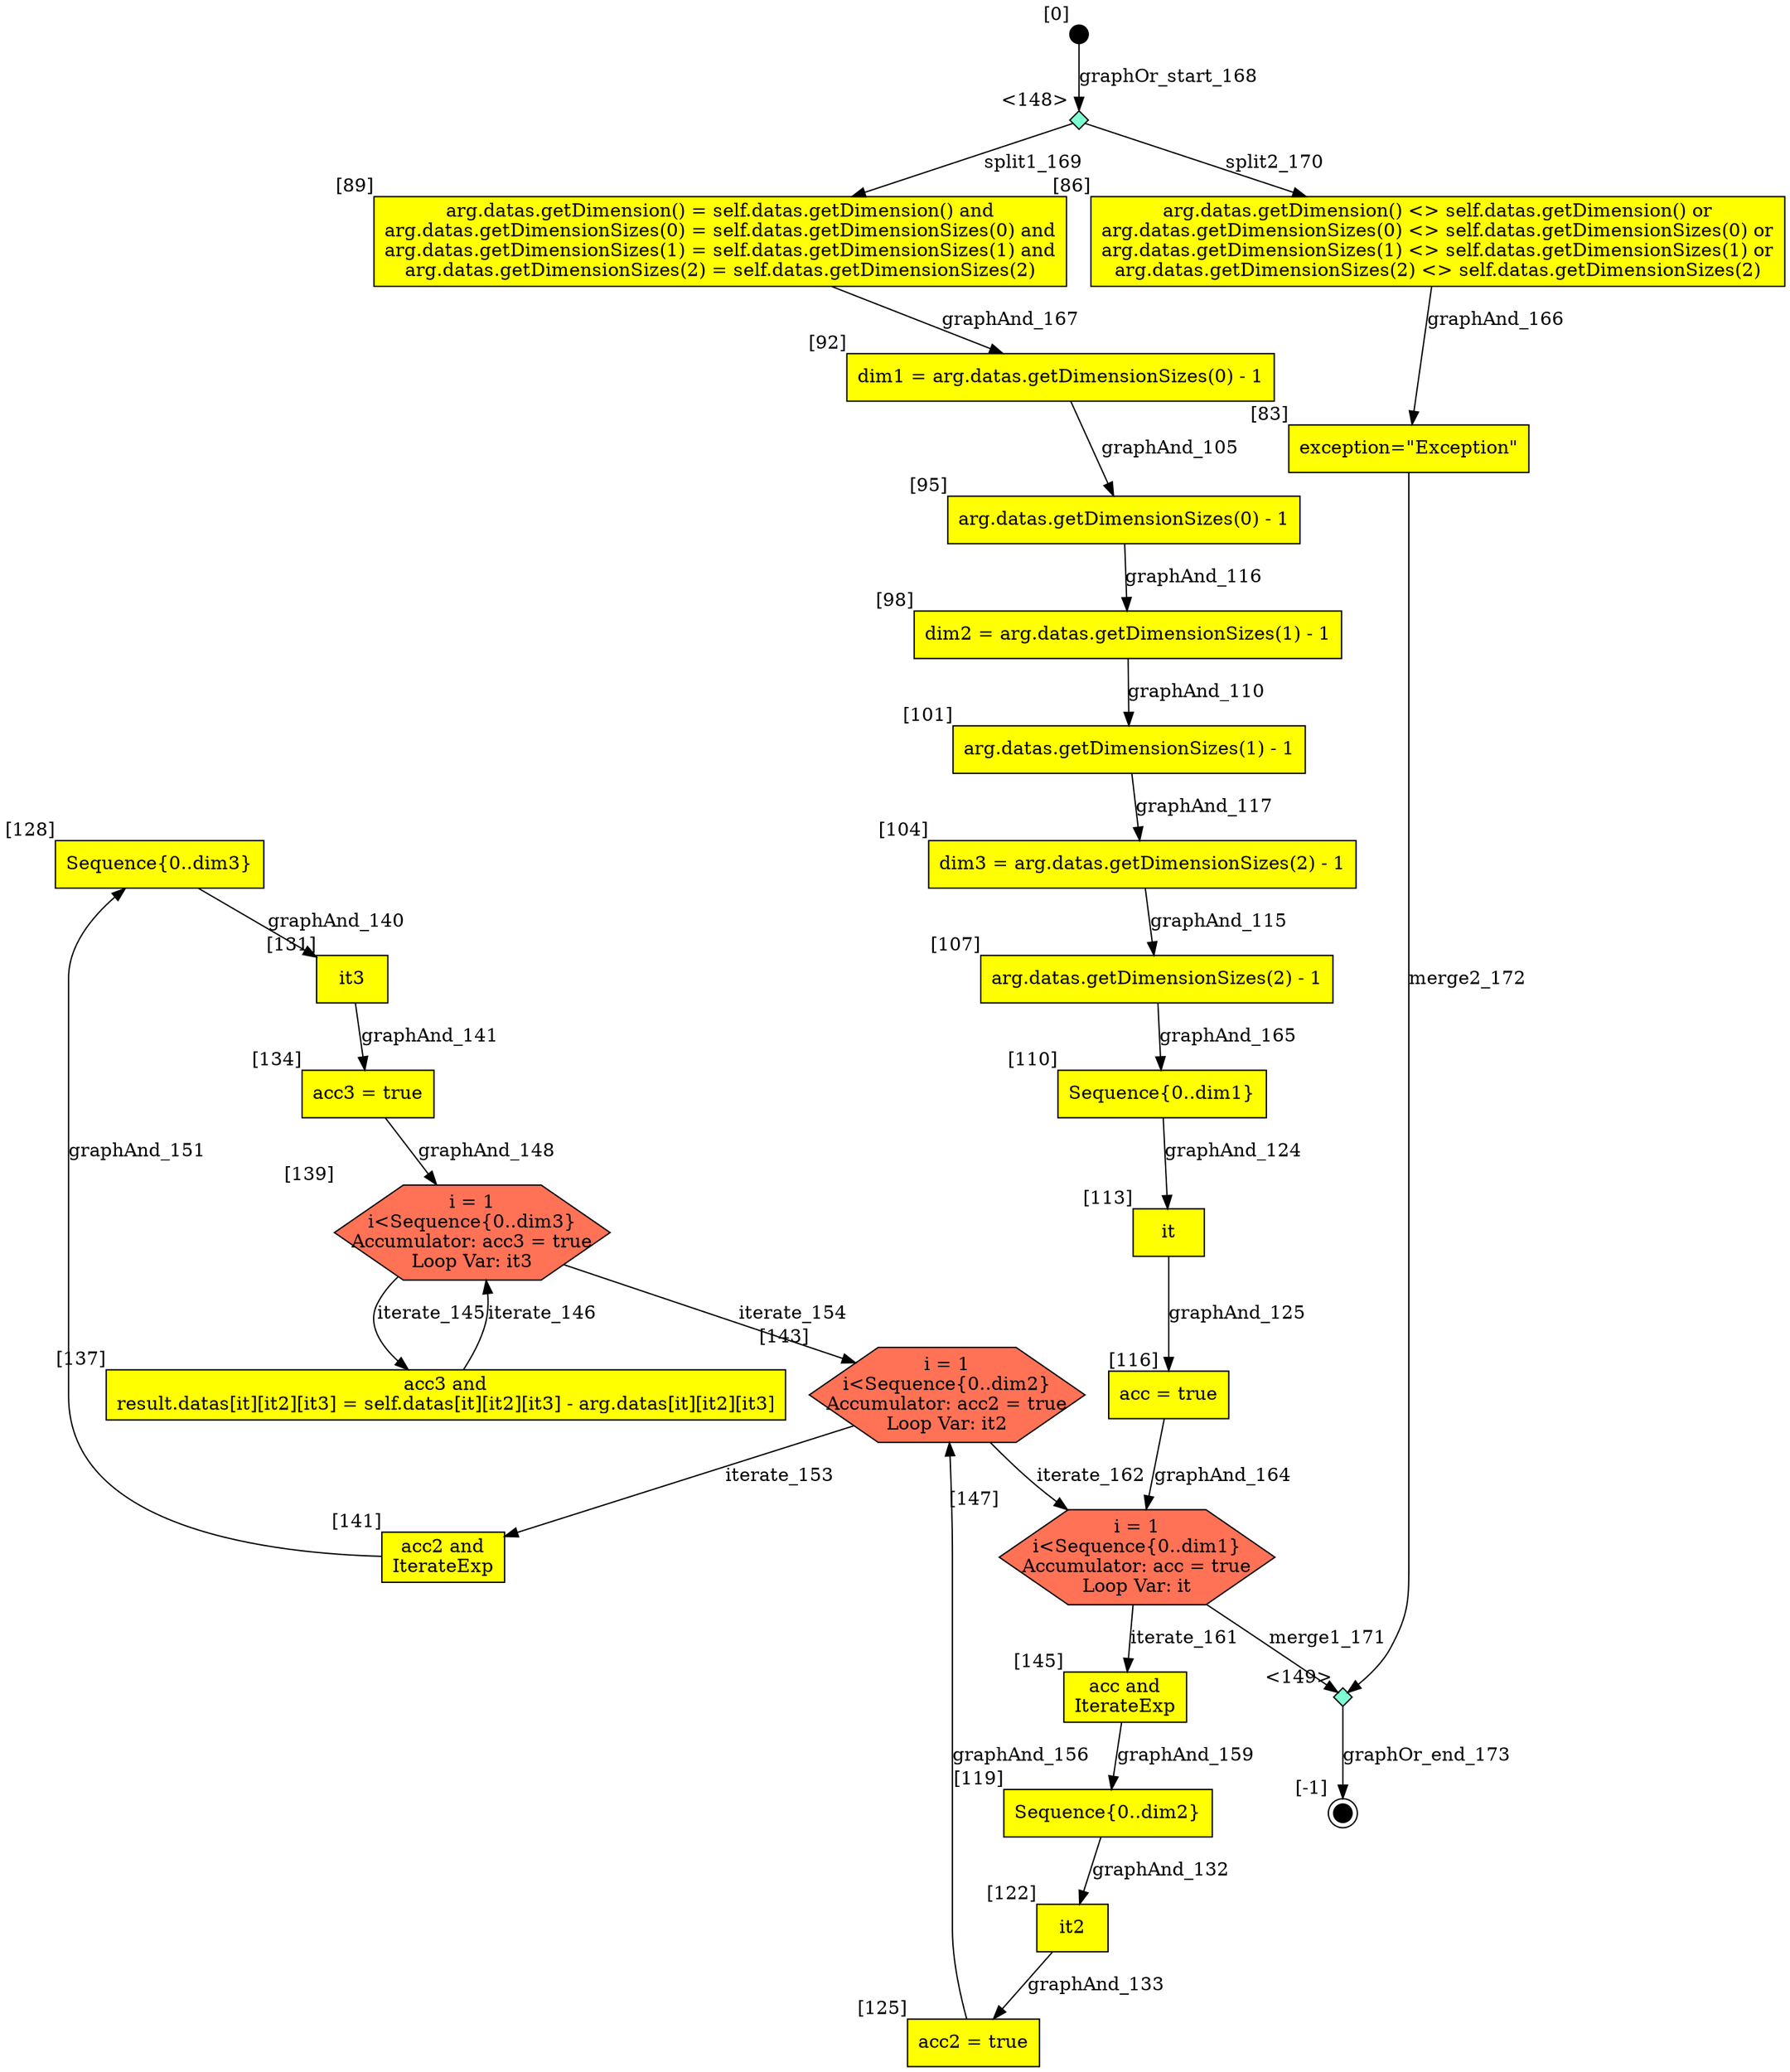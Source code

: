 digraph CLG {
  128 [shape="box", label="Sequence{0..dim3}", style=filled, fillcolor=yellow, xlabel="[128]"];
  131 [shape="box", label="it3", style=filled, fillcolor=yellow, xlabel="[131]"];
  134 [shape="box", label="acc3 = true", style=filled, fillcolor=yellow, xlabel="[134]"];
  137 [shape="box", label="acc3 and
result.datas[it][it2][it3] = self.datas[it][it2][it3] - arg.datas[it][it2][it3]
", style=filled, fillcolor=yellow, xlabel="[137]"];
  139 [shape="hexagon", label="i = 1
i<Sequence{0..dim3}
Accumulator: acc3 = true
Loop Var: it3", style=filled, fillcolor=coral1, fixedsize=true, width=2.9, height=1, xlabel="[139]"];
  141 [shape="box", label="acc2 and
IterateExp
", style=filled, fillcolor=yellow, xlabel="[141]"];
  143 [shape="hexagon", label="i = 1
i<Sequence{0..dim2}
Accumulator: acc2 = true
Loop Var: it2", style=filled, fillcolor=coral1, fixedsize=true, width=2.9, height=1, xlabel="[143]"];
  145 [shape="box", label="acc and
IterateExp
", style=filled, fillcolor=yellow, xlabel="[145]"];
  147 [shape="hexagon", label="i = 1
i<Sequence{0..dim1}
Accumulator: acc = true
Loop Var: it", style=filled, fillcolor=coral1, fixedsize=true, width=2.9, height=1, xlabel="[147]"];
  83 [shape="box", label="exception=\"Exception\"", style=filled, fillcolor=yellow, xlabel="[83]"];
  84 [style=filled, fillcolor=black, shape="doublecircle", label="", fixedsize=true, width=.2, height=.2, xlabel="[-1]"];
  148 [shape="diamond", label="", xlabel="<148>", style=filled, fillcolor=aquamarine, fixedsize=true, width=.2, height=.2];
  149 [shape="diamond", label="", xlabel="<149>", style=filled, fillcolor=aquamarine, fixedsize=true, width=.2, height=.2];
  86 [shape="box", label="arg.datas.getDimension() <> self.datas.getDimension() or
arg.datas.getDimensionSizes(0) <> self.datas.getDimensionSizes(0) or
arg.datas.getDimensionSizes(1) <> self.datas.getDimensionSizes(1) or
arg.datas.getDimensionSizes(2) <> self.datas.getDimensionSizes(2)
", style=filled, fillcolor=yellow, xlabel="[86]"];
  88 [style=filled, fillcolor=black, shape="circle", label="", fixedsize=true, width=.2, height=.2, xlabel="[0]"];
  89 [shape="box", label="arg.datas.getDimension() = self.datas.getDimension() and
arg.datas.getDimensionSizes(0) = self.datas.getDimensionSizes(0) and
arg.datas.getDimensionSizes(1) = self.datas.getDimensionSizes(1) and
arg.datas.getDimensionSizes(2) = self.datas.getDimensionSizes(2)
", style=filled, fillcolor=yellow, xlabel="[89]"];
  92 [shape="box", label="dim1 = arg.datas.getDimensionSizes(0) - 1", style=filled, fillcolor=yellow, xlabel="[92]"];
  95 [shape="box", label="arg.datas.getDimensionSizes(0) - 1", style=filled, fillcolor=yellow, xlabel="[95]"];
  98 [shape="box", label="dim2 = arg.datas.getDimensionSizes(1) - 1", style=filled, fillcolor=yellow, xlabel="[98]"];
  101 [shape="box", label="arg.datas.getDimensionSizes(1) - 1", style=filled, fillcolor=yellow, xlabel="[101]"];
  104 [shape="box", label="dim3 = arg.datas.getDimensionSizes(2) - 1", style=filled, fillcolor=yellow, xlabel="[104]"];
  107 [shape="box", label="arg.datas.getDimensionSizes(2) - 1", style=filled, fillcolor=yellow, xlabel="[107]"];
  110 [shape="box", label="Sequence{0..dim1}", style=filled, fillcolor=yellow, xlabel="[110]"];
  113 [shape="box", label="it", style=filled, fillcolor=yellow, xlabel="[113]"];
  116 [shape="box", label="acc = true", style=filled, fillcolor=yellow, xlabel="[116]"];
  119 [shape="box", label="Sequence{0..dim2}", style=filled, fillcolor=yellow, xlabel="[119]"];
  122 [shape="box", label="it2", style=filled, fillcolor=yellow, xlabel="[122]"];
  125 [shape="box", label="acc2 = true", style=filled, fillcolor=yellow, xlabel="[125]"];
  119 -> 122[label="graphAnd_132"];
  122 -> 125[label="graphAnd_133"];
  128 -> 131[label="graphAnd_140"];
  131 -> 134[label="graphAnd_141"];
  139 -> 137[label="iterate_145"];
  137 -> 139[label="iterate_146"];
  134 -> 139[label="graphAnd_148"];
  141 -> 128[label="graphAnd_151"];
  143 -> 141[label="iterate_153"];
  139 -> 143[label="iterate_154"];
  125 -> 143[label="graphAnd_156"];
  145 -> 119[label="graphAnd_159"];
  147 -> 145[label="iterate_161"];
  143 -> 147[label="iterate_162"];
  116 -> 147[label="graphAnd_164"];
  107 -> 110[label="graphAnd_165"];
  86 -> 83[label="graphAnd_166"];
  89 -> 92[label="graphAnd_167"];
  88 -> 148[label="graphOr_start_168"];
  92 -> 95[label="graphAnd_105"];
  148 -> 89[label="split1_169"];
  148 -> 86[label="split2_170"];
  147 -> 149[label="merge1_171"];
  83 -> 149[label="merge2_172"];
  149 -> 84[label="graphOr_end_173"];
  98 -> 101[label="graphAnd_110"];
  104 -> 107[label="graphAnd_115"];
  95 -> 98[label="graphAnd_116"];
  101 -> 104[label="graphAnd_117"];
  110 -> 113[label="graphAnd_124"];
  113 -> 116[label="graphAnd_125"];
}
